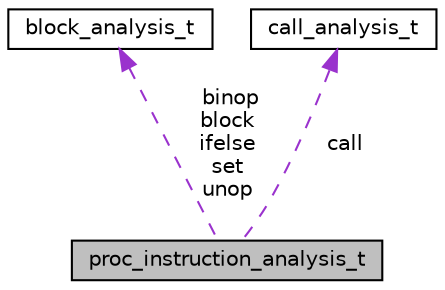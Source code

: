 digraph "proc_instruction_analysis_t"
{
 // LATEX_PDF_SIZE
  edge [fontname="Helvetica",fontsize="10",labelfontname="Helvetica",labelfontsize="10"];
  node [fontname="Helvetica",fontsize="10",shape=record];
  Node1 [label="proc_instruction_analysis_t",height=0.2,width=0.4,color="black", fillcolor="grey75", style="filled", fontcolor="black",tooltip=" "];
  Node2 -> Node1 [dir="back",color="darkorchid3",fontsize="10",style="dashed",label=" binop\nblock\nifelse\nset\nunop" ,fontname="Helvetica"];
  Node2 [label="block_analysis_t",height=0.2,width=0.4,color="black", fillcolor="white", style="filled",URL="$structblock__analysis__t.html",tooltip=" "];
  Node3 -> Node1 [dir="back",color="darkorchid3",fontsize="10",style="dashed",label=" call" ,fontname="Helvetica"];
  Node3 [label="call_analysis_t",height=0.2,width=0.4,color="black", fillcolor="white", style="filled",URL="$structcall__analysis__t.html",tooltip=" "];
}
